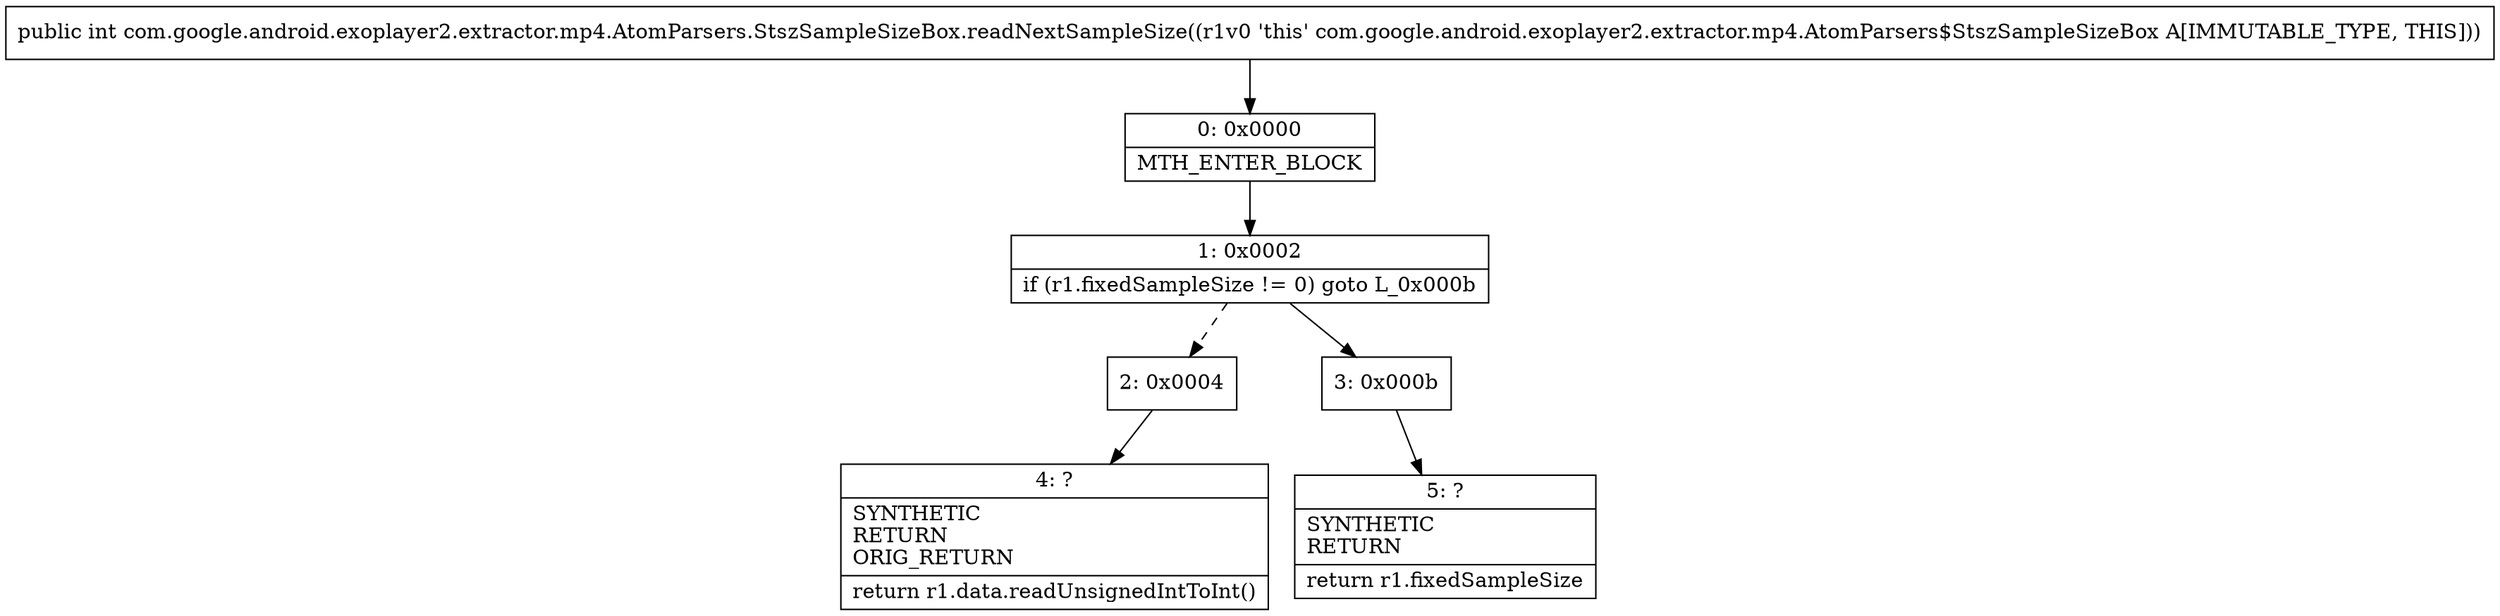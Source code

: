 digraph "CFG forcom.google.android.exoplayer2.extractor.mp4.AtomParsers.StszSampleSizeBox.readNextSampleSize()I" {
Node_0 [shape=record,label="{0\:\ 0x0000|MTH_ENTER_BLOCK\l}"];
Node_1 [shape=record,label="{1\:\ 0x0002|if (r1.fixedSampleSize != 0) goto L_0x000b\l}"];
Node_2 [shape=record,label="{2\:\ 0x0004}"];
Node_3 [shape=record,label="{3\:\ 0x000b}"];
Node_4 [shape=record,label="{4\:\ ?|SYNTHETIC\lRETURN\lORIG_RETURN\l|return r1.data.readUnsignedIntToInt()\l}"];
Node_5 [shape=record,label="{5\:\ ?|SYNTHETIC\lRETURN\l|return r1.fixedSampleSize\l}"];
MethodNode[shape=record,label="{public int com.google.android.exoplayer2.extractor.mp4.AtomParsers.StszSampleSizeBox.readNextSampleSize((r1v0 'this' com.google.android.exoplayer2.extractor.mp4.AtomParsers$StszSampleSizeBox A[IMMUTABLE_TYPE, THIS])) }"];
MethodNode -> Node_0;
Node_0 -> Node_1;
Node_1 -> Node_2[style=dashed];
Node_1 -> Node_3;
Node_2 -> Node_4;
Node_3 -> Node_5;
}

